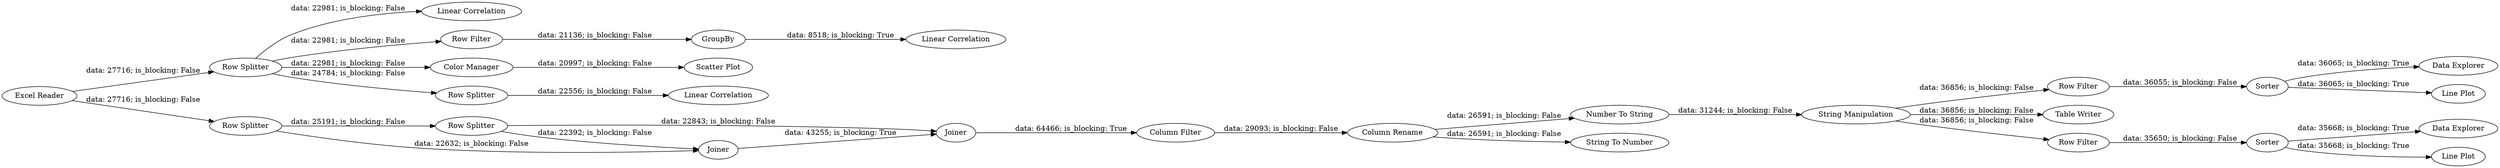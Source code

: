 digraph {
	"-4321743602142354404_13" [label="Excel Reader"]
	"-4321743602142354404_37" [label="Linear Correlation"]
	"-4321743602142354404_163" [label="Row Filter"]
	"-4321743602142354404_43" [label="Data Explorer"]
	"2957906239904295326_128" [label="Number To String"]
	"2957906239904295326_23" [label=Joiner]
	"-4321743602142354404_133" [label="Linear Correlation"]
	"-4321743602142354404_42" [label="Data Explorer"]
	"-4321743602142354404_175" [label="Color Manager"]
	"-4321743602142354404_28" [label=Sorter]
	"2957906239904295326_26" [label="String Manipulation"]
	"-4321743602142354404_27" [label="Row Filter"]
	"2957906239904295326_127" [label="String To Number"]
	"-4321743602142354404_125" [label="Table Writer"]
	"-4321743602142354404_31" [label=Sorter]
	"-4321743602142354404_167" [label="Row Splitter"]
	"-4321743602142354404_165" [label="Linear Correlation"]
	"2957906239904295326_24" [label="Column Filter"]
	"2957906239904295326_19" [label="Row Splitter"]
	"-4321743602142354404_30" [label="Row Filter"]
	"-4321743602142354404_174" [label="Scatter Plot"]
	"2957906239904295326_22" [label=Joiner]
	"2957906239904295326_126" [label="Column Rename"]
	"-4321743602142354404_129" [label="Row Splitter"]
	"2957906239904295326_16" [label="Row Splitter"]
	"-4321743602142354404_33" [label="Line Plot"]
	"-4321743602142354404_32" [label="Line Plot"]
	"-4321743602142354404_164" [label=GroupBy]
	"2957906239904295326_126" -> "2957906239904295326_128" [label="data: 26591; is_blocking: False"]
	"-4321743602142354404_129" -> "-4321743602142354404_167" [label="data: 24784; is_blocking: False"]
	"2957906239904295326_26" -> "-4321743602142354404_125" [label="data: 36856; is_blocking: False"]
	"2957906239904295326_19" -> "2957906239904295326_23" [label="data: 22843; is_blocking: False"]
	"-4321743602142354404_163" -> "-4321743602142354404_164" [label="data: 21136; is_blocking: False"]
	"2957906239904295326_23" -> "2957906239904295326_24" [label="data: 64466; is_blocking: True"]
	"-4321743602142354404_129" -> "-4321743602142354404_175" [label="data: 22981; is_blocking: False"]
	"-4321743602142354404_31" -> "-4321743602142354404_43" [label="data: 35668; is_blocking: True"]
	"-4321743602142354404_175" -> "-4321743602142354404_174" [label="data: 20997; is_blocking: False"]
	"2957906239904295326_16" -> "2957906239904295326_22" [label="data: 22632; is_blocking: False"]
	"2957906239904295326_126" -> "2957906239904295326_127" [label="data: 26591; is_blocking: False"]
	"-4321743602142354404_30" -> "-4321743602142354404_31" [label="data: 35650; is_blocking: False"]
	"2957906239904295326_128" -> "2957906239904295326_26" [label="data: 31244; is_blocking: False"]
	"2957906239904295326_22" -> "2957906239904295326_23" [label="data: 43255; is_blocking: True"]
	"-4321743602142354404_164" -> "-4321743602142354404_165" [label="data: 8518; is_blocking: True"]
	"2957906239904295326_19" -> "2957906239904295326_22" [label="data: 22392; is_blocking: False"]
	"-4321743602142354404_31" -> "-4321743602142354404_32" [label="data: 35668; is_blocking: True"]
	"-4321743602142354404_13" -> "-4321743602142354404_129" [label="data: 27716; is_blocking: False"]
	"-4321743602142354404_167" -> "-4321743602142354404_133" [label="data: 22556; is_blocking: False"]
	"-4321743602142354404_129" -> "-4321743602142354404_163" [label="data: 22981; is_blocking: False"]
	"2957906239904295326_16" -> "2957906239904295326_19" [label="data: 25191; is_blocking: False"]
	"-4321743602142354404_27" -> "-4321743602142354404_28" [label="data: 36055; is_blocking: False"]
	"2957906239904295326_24" -> "2957906239904295326_126" [label="data: 29093; is_blocking: False"]
	"-4321743602142354404_129" -> "-4321743602142354404_37" [label="data: 22981; is_blocking: False"]
	"-4321743602142354404_28" -> "-4321743602142354404_33" [label="data: 36065; is_blocking: True"]
	"2957906239904295326_26" -> "-4321743602142354404_27" [label="data: 36856; is_blocking: False"]
	"2957906239904295326_26" -> "-4321743602142354404_30" [label="data: 36856; is_blocking: False"]
	"-4321743602142354404_13" -> "2957906239904295326_16" [label="data: 27716; is_blocking: False"]
	"-4321743602142354404_28" -> "-4321743602142354404_42" [label="data: 36065; is_blocking: True"]
	rankdir=LR
}
